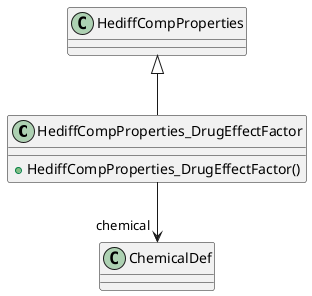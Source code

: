 @startuml
class HediffCompProperties_DrugEffectFactor {
    + HediffCompProperties_DrugEffectFactor()
}
HediffCompProperties <|-- HediffCompProperties_DrugEffectFactor
HediffCompProperties_DrugEffectFactor --> "chemical" ChemicalDef
@enduml
